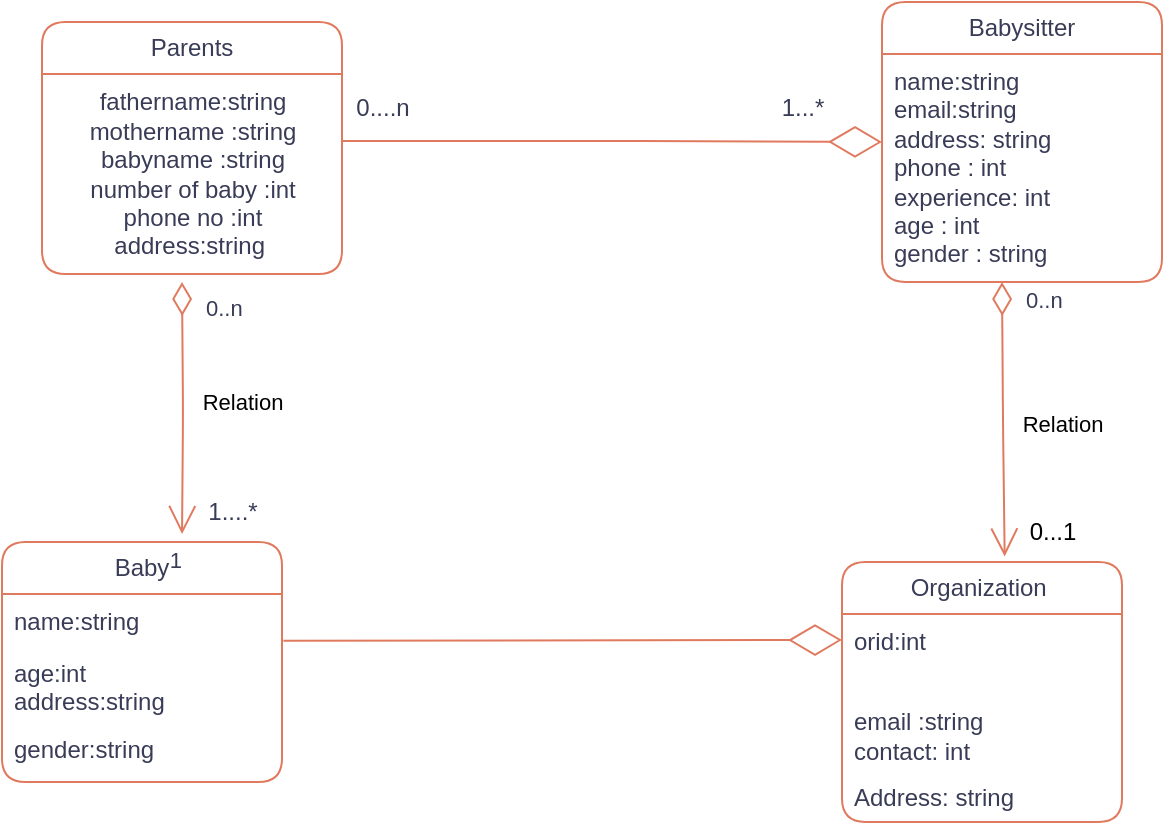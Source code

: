 <mxfile version="21.6.8" type="device">
  <diagram id="C5RBs43oDa-KdzZeNtuy" name="Page-1">
    <mxGraphModel dx="794" dy="466" grid="1" gridSize="10" guides="1" tooltips="1" connect="1" arrows="1" fold="1" page="1" pageScale="1" pageWidth="827" pageHeight="1169" math="0" shadow="0">
      <root>
        <mxCell id="WIyWlLk6GJQsqaUBKTNV-0" />
        <mxCell id="WIyWlLk6GJQsqaUBKTNV-1" parent="WIyWlLk6GJQsqaUBKTNV-0" />
        <mxCell id="rG8ZW1DEl3MuE43WN6tO-0" value="Parents" style="swimlane;fontStyle=0;childLayout=stackLayout;horizontal=1;startSize=26;fillColor=none;horizontalStack=0;resizeParent=1;resizeParentMax=0;resizeLast=0;collapsible=1;marginBottom=0;whiteSpace=wrap;html=1;labelBackgroundColor=none;strokeColor=#E07A5F;fontColor=#393C56;rounded=1;" parent="WIyWlLk6GJQsqaUBKTNV-1" vertex="1">
          <mxGeometry x="120" y="140" width="150" height="126" as="geometry" />
        </mxCell>
        <mxCell id="rG8ZW1DEl3MuE43WN6tO-13" value="fathername:string&lt;br&gt;mothername :string&lt;br&gt;babyname :string&lt;br&gt;number of baby :int&lt;br&gt;phone no :int&lt;br&gt;address:string&amp;nbsp;" style="text;html=1;align=center;verticalAlign=middle;resizable=0;points=[];autosize=1;strokeColor=none;fillColor=none;labelBackgroundColor=none;fontColor=#393C56;rounded=1;" parent="rG8ZW1DEl3MuE43WN6tO-0" vertex="1">
          <mxGeometry y="26" width="150" height="100" as="geometry" />
        </mxCell>
        <mxCell id="rG8ZW1DEl3MuE43WN6tO-4" value="Babysitter" style="swimlane;fontStyle=0;childLayout=stackLayout;horizontal=1;startSize=26;fillColor=none;horizontalStack=0;resizeParent=1;resizeParentMax=0;resizeLast=0;collapsible=1;marginBottom=0;whiteSpace=wrap;html=1;labelBackgroundColor=none;strokeColor=#E07A5F;fontColor=#393C56;rounded=1;" parent="WIyWlLk6GJQsqaUBKTNV-1" vertex="1">
          <mxGeometry x="540" y="130" width="140" height="140" as="geometry" />
        </mxCell>
        <mxCell id="rG8ZW1DEl3MuE43WN6tO-5" value="name:string&lt;br&gt;email:string&amp;nbsp;&lt;br&gt;address: string&amp;nbsp;&lt;br&gt;phone : int&amp;nbsp;&lt;br&gt;experience: int&amp;nbsp;&lt;br&gt;age : int&amp;nbsp;&lt;br&gt;gender : string&amp;nbsp;" style="text;strokeColor=none;fillColor=none;align=left;verticalAlign=top;spacingLeft=4;spacingRight=4;overflow=hidden;rotatable=0;points=[[0,0.5],[1,0.5]];portConstraint=eastwest;whiteSpace=wrap;html=1;labelBackgroundColor=none;fontColor=#393C56;rounded=1;" parent="rG8ZW1DEl3MuE43WN6tO-4" vertex="1">
          <mxGeometry y="26" width="140" height="114" as="geometry" />
        </mxCell>
        <mxCell id="rG8ZW1DEl3MuE43WN6tO-8" value="Organization&amp;nbsp;" style="swimlane;fontStyle=0;childLayout=stackLayout;horizontal=1;startSize=26;fillColor=none;horizontalStack=0;resizeParent=1;resizeParentMax=0;resizeLast=0;collapsible=1;marginBottom=0;whiteSpace=wrap;html=1;labelBackgroundColor=none;strokeColor=#E07A5F;fontColor=#393C56;rounded=1;" parent="WIyWlLk6GJQsqaUBKTNV-1" vertex="1">
          <mxGeometry x="520" y="410" width="140" height="130" as="geometry" />
        </mxCell>
        <mxCell id="rG8ZW1DEl3MuE43WN6tO-9" value="orid:int" style="text;strokeColor=none;fillColor=none;align=left;verticalAlign=top;spacingLeft=4;spacingRight=4;overflow=hidden;rotatable=0;points=[[0,0.5],[1,0.5]];portConstraint=eastwest;whiteSpace=wrap;html=1;labelBackgroundColor=none;fontColor=#393C56;rounded=1;" parent="rG8ZW1DEl3MuE43WN6tO-8" vertex="1">
          <mxGeometry y="26" width="140" height="26" as="geometry" />
        </mxCell>
        <mxCell id="rG8ZW1DEl3MuE43WN6tO-11" value="&lt;br&gt;email :string&amp;nbsp;&lt;br&gt;contact: int&amp;nbsp;" style="text;strokeColor=none;fillColor=none;align=left;verticalAlign=top;spacingLeft=4;spacingRight=4;overflow=hidden;rotatable=0;points=[[0,0.5],[1,0.5]];portConstraint=eastwest;whiteSpace=wrap;html=1;labelBackgroundColor=none;fontColor=#393C56;rounded=1;" parent="rG8ZW1DEl3MuE43WN6tO-8" vertex="1">
          <mxGeometry y="52" width="140" height="52" as="geometry" />
        </mxCell>
        <mxCell id="rG8ZW1DEl3MuE43WN6tO-10" value="Address: string" style="text;strokeColor=none;fillColor=none;align=left;verticalAlign=top;spacingLeft=4;spacingRight=4;overflow=hidden;rotatable=0;points=[[0,0.5],[1,0.5]];portConstraint=eastwest;whiteSpace=wrap;html=1;labelBackgroundColor=none;fontColor=#393C56;rounded=1;" parent="rG8ZW1DEl3MuE43WN6tO-8" vertex="1">
          <mxGeometry y="104" width="140" height="26" as="geometry" />
        </mxCell>
        <mxCell id="a9-Hu6srhQtDdMjwfngX-1" value="Baby" style="swimlane;fontStyle=0;childLayout=stackLayout;horizontal=1;startSize=26;fillColor=none;horizontalStack=0;resizeParent=1;resizeParentMax=0;resizeLast=0;collapsible=1;marginBottom=0;whiteSpace=wrap;html=1;labelBackgroundColor=none;strokeColor=#E07A5F;fontColor=#393C56;rounded=1;" parent="WIyWlLk6GJQsqaUBKTNV-1" vertex="1">
          <mxGeometry x="100" y="400" width="140" height="120" as="geometry" />
        </mxCell>
        <mxCell id="a9-Hu6srhQtDdMjwfngX-2" value="name:string" style="text;strokeColor=none;fillColor=none;align=left;verticalAlign=top;spacingLeft=4;spacingRight=4;overflow=hidden;rotatable=0;points=[[0,0.5],[1,0.5]];portConstraint=eastwest;whiteSpace=wrap;html=1;labelBackgroundColor=none;fontColor=#393C56;rounded=1;" parent="a9-Hu6srhQtDdMjwfngX-1" vertex="1">
          <mxGeometry y="26" width="140" height="26" as="geometry" />
        </mxCell>
        <mxCell id="a9-Hu6srhQtDdMjwfngX-3" value="age:int&lt;br&gt;address:string" style="text;strokeColor=none;fillColor=none;align=left;verticalAlign=top;spacingLeft=4;spacingRight=4;overflow=hidden;rotatable=0;points=[[0,0.5],[1,0.5]];portConstraint=eastwest;whiteSpace=wrap;html=1;labelBackgroundColor=none;fontColor=#393C56;rounded=1;" parent="a9-Hu6srhQtDdMjwfngX-1" vertex="1">
          <mxGeometry y="52" width="140" height="38" as="geometry" />
        </mxCell>
        <mxCell id="a9-Hu6srhQtDdMjwfngX-4" value="gender:string" style="text;strokeColor=none;fillColor=none;align=left;verticalAlign=top;spacingLeft=4;spacingRight=4;overflow=hidden;rotatable=0;points=[[0,0.5],[1,0.5]];portConstraint=eastwest;whiteSpace=wrap;html=1;labelBackgroundColor=none;fontColor=#393C56;rounded=1;" parent="a9-Hu6srhQtDdMjwfngX-1" vertex="1">
          <mxGeometry y="90" width="140" height="30" as="geometry" />
        </mxCell>
        <mxCell id="a9-Hu6srhQtDdMjwfngX-7" value="" style="endArrow=diamondThin;endFill=0;endSize=24;html=1;rounded=1;entryX=0;entryY=0.5;entryDx=0;entryDy=0;labelBackgroundColor=none;strokeColor=#E07A5F;fontColor=default;exitX=1.005;exitY=0.897;exitDx=0;exitDy=0;exitPerimeter=0;" parent="WIyWlLk6GJQsqaUBKTNV-1" target="rG8ZW1DEl3MuE43WN6tO-9" edge="1" source="a9-Hu6srhQtDdMjwfngX-2">
          <mxGeometry width="160" relative="1" as="geometry">
            <mxPoint x="270" y="420" as="sourcePoint" />
            <mxPoint x="430" y="420" as="targetPoint" />
          </mxGeometry>
        </mxCell>
        <mxCell id="a9-Hu6srhQtDdMjwfngX-11" value="Relation" style="endArrow=open;html=1;endSize=12;startArrow=diamondThin;startSize=14;startFill=0;edgeStyle=orthogonalEdgeStyle;rounded=1;entryX=0.643;entryY=-0.033;entryDx=0;entryDy=0;entryPerimeter=0;labelBackgroundColor=none;strokeColor=#E07A5F;fontColor=default;" parent="WIyWlLk6GJQsqaUBKTNV-1" target="a9-Hu6srhQtDdMjwfngX-1" edge="1">
          <mxGeometry x="-0.048" y="30" relative="1" as="geometry">
            <mxPoint x="190" y="270" as="sourcePoint" />
            <mxPoint x="350" y="270" as="targetPoint" />
            <mxPoint as="offset" />
          </mxGeometry>
        </mxCell>
        <mxCell id="a9-Hu6srhQtDdMjwfngX-12" value="0..n" style="edgeLabel;resizable=0;html=1;align=left;verticalAlign=top;labelBackgroundColor=none;fontColor=#393C56;rounded=1;" parent="a9-Hu6srhQtDdMjwfngX-11" connectable="0" vertex="1">
          <mxGeometry x="-1" relative="1" as="geometry">
            <mxPoint x="10" as="offset" />
          </mxGeometry>
        </mxCell>
        <mxCell id="a9-Hu6srhQtDdMjwfngX-13" value="1" style="edgeLabel;resizable=0;html=1;align=right;verticalAlign=top;labelBackgroundColor=none;fontColor=#393C56;rounded=1;" parent="a9-Hu6srhQtDdMjwfngX-11" connectable="0" vertex="1">
          <mxGeometry x="1" relative="1" as="geometry" />
        </mxCell>
        <mxCell id="a9-Hu6srhQtDdMjwfngX-14" value="Relation" style="endArrow=open;html=1;endSize=12;startArrow=diamondThin;startSize=14;startFill=0;edgeStyle=orthogonalEdgeStyle;rounded=1;entryX=0.581;entryY=-0.021;entryDx=0;entryDy=0;entryPerimeter=0;labelBackgroundColor=none;strokeColor=#E07A5F;fontColor=default;" parent="WIyWlLk6GJQsqaUBKTNV-1" target="rG8ZW1DEl3MuE43WN6tO-8" edge="1">
          <mxGeometry x="0.033" y="29" relative="1" as="geometry">
            <mxPoint x="600" y="270" as="sourcePoint" />
            <mxPoint x="760" y="270" as="targetPoint" />
            <mxPoint as="offset" />
          </mxGeometry>
        </mxCell>
        <mxCell id="a9-Hu6srhQtDdMjwfngX-15" value="0..n" style="edgeLabel;resizable=0;html=1;align=left;verticalAlign=top;labelBackgroundColor=none;fontColor=#393C56;rounded=1;" parent="a9-Hu6srhQtDdMjwfngX-14" connectable="0" vertex="1">
          <mxGeometry x="-1" relative="1" as="geometry">
            <mxPoint x="10" y="-4" as="offset" />
          </mxGeometry>
        </mxCell>
        <mxCell id="a9-Hu6srhQtDdMjwfngX-17" value="0....n" style="text;html=1;align=center;verticalAlign=middle;resizable=0;points=[];autosize=1;strokeColor=none;fillColor=none;labelBackgroundColor=none;fontColor=#393C56;rounded=1;" parent="WIyWlLk6GJQsqaUBKTNV-1" vertex="1">
          <mxGeometry x="265" y="168" width="50" height="30" as="geometry" />
        </mxCell>
        <mxCell id="a9-Hu6srhQtDdMjwfngX-18" value="1...*" style="text;html=1;align=center;verticalAlign=middle;resizable=0;points=[];autosize=1;strokeColor=none;fillColor=none;labelBackgroundColor=none;fontColor=#393C56;rounded=1;" parent="WIyWlLk6GJQsqaUBKTNV-1" vertex="1">
          <mxGeometry x="480" y="168" width="40" height="30" as="geometry" />
        </mxCell>
        <mxCell id="a9-Hu6srhQtDdMjwfngX-19" value="1....*" style="text;html=1;align=center;verticalAlign=middle;resizable=0;points=[];autosize=1;strokeColor=none;fillColor=none;labelBackgroundColor=none;fontColor=#393C56;rounded=1;" parent="WIyWlLk6GJQsqaUBKTNV-1" vertex="1">
          <mxGeometry x="190" y="370" width="50" height="30" as="geometry" />
        </mxCell>
        <mxCell id="a9-Hu6srhQtDdMjwfngX-20" value="0...1" style="text;html=1;align=center;verticalAlign=middle;resizable=0;points=[];autosize=1;labelBackgroundColor=none;rounded=1;" parent="WIyWlLk6GJQsqaUBKTNV-1" vertex="1">
          <mxGeometry x="600" y="380" width="50" height="30" as="geometry" />
        </mxCell>
        <mxCell id="06ZvxAM85sy0v2Hq3_pz-0" value="" style="endArrow=diamondThin;endFill=0;endSize=24;html=1;rounded=1;labelBackgroundColor=none;strokeColor=#E07A5F;fontColor=default;exitX=1.005;exitY=0.897;exitDx=0;exitDy=0;exitPerimeter=0;" edge="1" parent="WIyWlLk6GJQsqaUBKTNV-1">
          <mxGeometry width="160" relative="1" as="geometry">
            <mxPoint x="270" y="199.5" as="sourcePoint" />
            <mxPoint x="540" y="200" as="targetPoint" />
            <Array as="points">
              <mxPoint x="409" y="199.5" />
            </Array>
          </mxGeometry>
        </mxCell>
      </root>
    </mxGraphModel>
  </diagram>
</mxfile>
